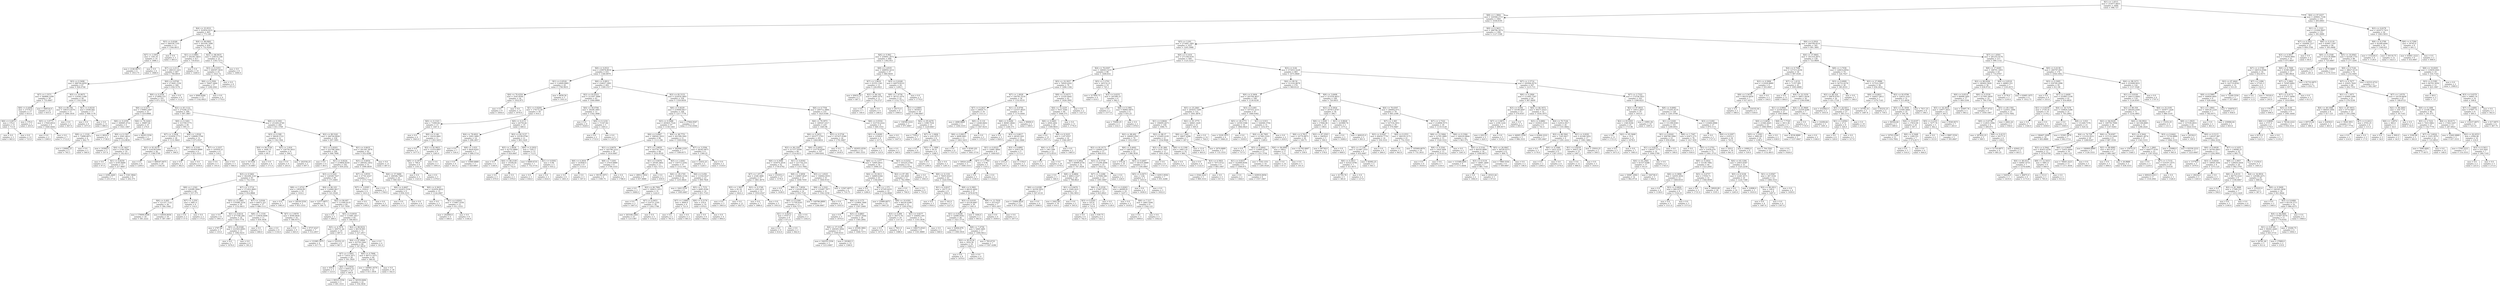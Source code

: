 digraph Tree {
node [shape=box] ;
0 [label="X[1] <= 1.0515\nmse = 333077.6655\nsamples = 2000\nvalue = 996.727"] ;
1 [label="X[8] <= 1.3804\nmse = 320584.2715\nsamples = 1845\nvalue = 1038.8195"] ;
0 -> 1 [labeldistance=2.5, labelangle=45, headlabel="True"] ;
2 [label="X[4] <= 25.9531\nmse = 322654.0231\nsamples = 463\nvalue = 775.149"] ;
1 -> 2 ;
3 [label="X[3] <= 0.6246\nmse = 390558.7101\nsamples = 13\nvalue = 1544.4615"] ;
2 -> 3 ;
4 [label="X[7] <= 3.5952\nmse = 1361.01\nsamples = 10\nvalue = 1886.3"] ;
3 -> 4 ;
5 [label="mse = 2146.6875\nsamples = 4\nvalue = 1913.75"] ;
4 -> 5 ;
6 [label="mse = 0.0\nsamples = 6\nvalue = 1868.0"] ;
4 -> 6 ;
7 [label="mse = 0.0\nsamples = 3\nvalue = 405.0"] ;
3 -> 7 ;
8 [label="X[4] <= 98.0902\nmse = 303100.7498\nsamples = 450\nvalue = 752.9244"] ;
2 -> 8 ;
9 [label="X[1] <= 0.9881\nmse = 292361.0653\nsamples = 417\nvalue = 718.8321"] ;
8 -> 9 ;
10 [label="X[7] <= 2.2113\nmse = 286123.1431\nsamples = 407\nvalue = 700.8919"] ;
9 -> 10 ;
11 [label="X[3] <= 0.5698\nmse = 288744.6959\nsamples = 67\nvalue = 926.0746"] ;
10 -> 11 ;
12 [label="X[7] <= 1.5571\nmse = 340866.5299\nsamples = 39\nvalue = 755.6667"] ;
11 -> 12 ;
13 [label="X[0] <= 0.4046\nmse = 27576.0\nsamples = 17\nvalue = 653.0"] ;
12 -> 13 ;
14 [label="X[6] <= 0.4072\nmse = 576.0\nsamples = 15\nvalue = 713.0"] ;
13 -> 14 ;
15 [label="mse = 0.0\nsamples = 3\nvalue = 665.0"] ;
14 -> 15 ;
16 [label="mse = 0.0\nsamples = 12\nvalue = 725.0"] ;
14 -> 16 ;
17 [label="mse = 576.0\nsamples = 2\nvalue = 203.0"] ;
13 -> 17 ;
18 [label="mse = 568516.0\nsamples = 22\nvalue = 835.0"] ;
12 -> 18 ;
19 [label="X[5] <= 10.9075\nmse = 119362.5306\nsamples = 28\nvalue = 1163.4286"] ;
11 -> 19 ;
20 [label="X[2] <= 89.194\nmse = 108315.0579\nsamples = 11\nvalue = 1496.1818"] ;
19 -> 20 ;
21 [label="X[5] <= 3.0773\nmse = 17920.6914\nsamples = 9\nvalue = 1640.4444"] ;
20 -> 21 ;
22 [label="mse = 0.0\nsamples = 2\nvalue = 1390.0"] ;
21 -> 22 ;
23 [label="mse = 0.0\nsamples = 7\nvalue = 1712.0"] ;
21 -> 23 ;
24 [label="mse = 0.0\nsamples = 2\nvalue = 847.0"] ;
20 -> 24 ;
25 [label="X[1] <= 0.8218\nmse = 8506.692\nsamples = 17\nvalue = 948.1176"] ;
19 -> 25 ;
26 [label="mse = 0.0\nsamples = 6\nvalue = 1073.0"] ;
25 -> 26 ;
27 [label="mse = 0.0\nsamples = 11\nvalue = 880.0"] ;
25 -> 27 ;
28 [label="X[0] <= 0.8749\nmse = 273645.1556\nsamples = 340\nvalue = 656.5176"] ;
10 -> 28 ;
29 [label="X[0] <= 0.2556\nmse = 272804.533\nsamples = 331\nvalue = 671.3233"] ;
28 -> 29 ;
30 [label="X[6] <= 0.5271\nmse = 178983.2487\nsamples = 31\nvalue = 419.0968"] ;
29 -> 30 ;
31 [label="X[6] <= 0.2359\nmse = 309065.4722\nsamples = 6\nvalue = 1021.1667"] ;
30 -> 31 ;
32 [label="X[8] <= 1.1318\nmse = 75898.6875\nsamples = 4\nvalue = 662.75"] ;
31 -> 32 ;
33 [label="mse = 130682.25\nsamples = 2\nvalue = 765.5"] ;
32 -> 33 ;
34 [label="mse = 0.0\nsamples = 2\nvalue = 560.0"] ;
32 -> 34 ;
35 [label="mse = 4624.0\nsamples = 2\nvalue = 1738.0"] ;
31 -> 35 ;
36 [label="X[4] <= 76.3244\nmse = 39887.04\nsamples = 25\nvalue = 274.6"] ;
30 -> 36 ;
37 [label="X[0] <= 0.1507\nmse = 9561.4814\nsamples = 22\nvalue = 214.8636"] ;
36 -> 37 ;
38 [label="mse = 10368.0\nsamples = 3\nvalue = 357.0"] ;
37 -> 38 ;
39 [label="X[4] <= 41.9427\nmse = 5740.5596\nsamples = 19\nvalue = 192.4211"] ;
37 -> 39 ;
40 [label="mse = 0.0\nsamples = 4\nvalue = 97.0"] ;
39 -> 40 ;
41 [label="X[1] <= 0.8259\nmse = 4195.8489\nsamples = 15\nvalue = 217.8667"] ;
39 -> 41 ;
42 [label="mse = 2298.2449\nsamples = 7\nvalue = 235.5714"] ;
41 -> 42 ;
43 [label="mse = 5341.9844\nsamples = 8\nvalue = 202.375"] ;
41 -> 43 ;
44 [label="mse = 44203.5556\nsamples = 3\nvalue = 712.6667"] ;
36 -> 44 ;
45 [label="X[2] <= 83.1122\nmse = 275246.2172\nsamples = 300\nvalue = 697.3867"] ;
29 -> 45 ;
46 [label="X[0] <= 0.3261\nmse = 315700.5775\nsamples = 40\nvalue = 995.15"] ;
45 -> 46 ;
47 [label="X[7] <= 3.5436\nmse = 333458.1773\nsamples = 28\nvalue = 1131.9643"] ;
46 -> 47 ;
48 [label="X[2] <= 81.6279\nmse = 314238.9364\nsamples = 26\nvalue = 1188.5769"] ;
47 -> 48 ;
49 [label="mse = 0.0\nsamples = 6\nvalue = 1209.0"] ;
48 -> 49 ;
50 [label="mse = 408347.9475\nsamples = 20\nvalue = 1182.45"] ;
48 -> 50 ;
51 [label="mse = 0.0\nsamples = 2\nvalue = 396.0"] ;
47 -> 51 ;
52 [label="X[8] <= 1.0528\nmse = 128680.5764\nsamples = 12\nvalue = 675.9167"] ;
46 -> 52 ;
53 [label="X[0] <= 0.5181\nmse = 101850.8889\nsamples = 6\nvalue = 833.3333"] ;
52 -> 53 ;
54 [label="mse = 0.0\nsamples = 2\nvalue = 382.0"] ;
53 -> 54 ;
55 [label="mse = 0.0\nsamples = 4\nvalue = 1059.0"] ;
53 -> 55 ;
56 [label="X[7] <= 3.3327\nmse = 105950.25\nsamples = 6\nvalue = 518.5"] ;
52 -> 56 ;
57 [label="mse = 0.0\nsamples = 3\nvalue = 193.0"] ;
56 -> 57 ;
58 [label="mse = 0.0\nsamples = 3\nvalue = 844.0"] ;
56 -> 58 ;
59 [label="X[0] <= 0.3361\nmse = 253283.4749\nsamples = 260\nvalue = 651.5769"] ;
45 -> 59 ;
60 [label="X[3] <= 0.599\nmse = 58028.5723\nsamples = 22\nvalue = 158.1364"] ;
59 -> 60 ;
61 [label="X[4] <= 94.3756\nmse = 3448.75\nsamples = 16\nvalue = 69.5"] ;
60 -> 61 ;
62 [label="mse = 19.5556\nsamples = 12\nvalue = 35.6667"] ;
61 -> 62 ;
63 [label="mse = 0.0\nsamples = 4\nvalue = 171.0"] ;
61 -> 63 ;
64 [label="X[5] <= 3.816\nmse = 126756.5833\nsamples = 6\nvalue = 394.5"] ;
60 -> 64 ;
65 [label="mse = 0.0\nsamples = 4\nvalue = 243.0"] ;
64 -> 65 ;
66 [label="mse = 242556.25\nsamples = 2\nvalue = 697.5"] ;
64 -> 66 ;
67 [label="X[2] <= 89.5241\nmse = 246744.8928\nsamples = 238\nvalue = 697.1891"] ;
59 -> 67 ;
68 [label="X[1] <= 0.8203\nmse = 222788.5692\nsamples = 196\nvalue = 646.7806"] ;
67 -> 68 ;
69 [label="mse = 0.0\nsamples = 4\nvalue = 48.0"] ;
68 -> 69 ;
70 [label="X[1] <= 0.8224\nmse = 219804.8359\nsamples = 192\nvalue = 659.2552"] ;
68 -> 70 ;
71 [label="X[3] <= 0.5462\nmse = 302208.3143\nsamples = 93\nvalue = 752.5161"] ;
70 -> 71 ;
72 [label="X[8] <= 1.2341\nmse = 129280.5844\nsamples = 40\nvalue = 537.375"] ;
71 -> 72 ;
73 [label="X[6] <= 0.493\nmse = 121337.7122\nsamples = 36\nvalue = 584.1944"] ;
72 -> 73 ;
74 [label="mse = 179000.9506\nsamples = 18\nvalue = 581.2222"] ;
73 -> 74 ;
75 [label="mse = 63656.8056\nsamples = 18\nvalue = 587.1667"] ;
73 -> 75 ;
76 [label="X[7] <= 3.259\nmse = 3481.0\nsamples = 4\nvalue = 116.0"] ;
72 -> 76 ;
77 [label="mse = 0.0\nsamples = 2\nvalue = 57.0"] ;
76 -> 77 ;
78 [label="mse = 0.0\nsamples = 2\nvalue = 175.0"] ;
76 -> 78 ;
79 [label="X[7] <= 2.5714\nmse = 371422.9683\nsamples = 53\nvalue = 914.8868"] ;
71 -> 79 ;
80 [label="X[5] <= 15.2465\nmse = 579386.3254\nsamples = 26\nvalue = 1152.4615"] ;
79 -> 80 ;
81 [label="mse = 0.0\nsamples = 8\nvalue = 1901.0"] ;
80 -> 81 ;
82 [label="X[1] <= 0.8214\nmse = 477186.284\nsamples = 18\nvalue = 819.7778"] ;
80 -> 82 ;
83 [label="mse = 2787.84\nsamples = 5\nvalue = 135.6"] ;
82 -> 83 ;
84 [label="X[5] <= 30.9348\nmse = 410363.6095\nsamples = 13\nvalue = 1082.9231"] ;
82 -> 84 ;
85 [label="mse = 0.0\nsamples = 7\nvalue = 1676.0"] ;
84 -> 85 ;
86 [label="mse = 0.0\nsamples = 6\nvalue = 391.0"] ;
84 -> 86 ;
87 [label="X[7] <= 3.0164\nmse = 64472.321\nsamples = 27\nvalue = 686.1111"] ;
79 -> 87 ;
88 [label="X[8] <= 1.1318\nmse = 110634.0496\nsamples = 11\nvalue = 830.3636"] ;
87 -> 88 ;
89 [label="mse = 0.0\nsamples = 5\nvalue = 466.0"] ;
88 -> 89 ;
90 [label="mse = 0.0\nsamples = 6\nvalue = 1134.0"] ;
88 -> 90 ;
91 [label="X[7] <= 3.9079\nmse = 8594.6836\nsamples = 16\nvalue = 586.9375"] ;
87 -> 91 ;
92 [label="mse = 0.0\nsamples = 9\nvalue = 645.0"] ;
91 -> 92 ;
93 [label="mse = 9737.6327\nsamples = 7\nvalue = 512.2857"] ;
91 -> 93 ;
94 [label="X[3] <= 0.5241\nmse = 126549.7437\nsamples = 99\nvalue = 571.6465"] ;
70 -> 94 ;
95 [label="X[8] <= 1.0722\nmse = 19938.69\nsamples = 10\nvalue = 1014.1"] ;
94 -> 95 ;
96 [label="mse = 0.0\nsamples = 7\nvalue = 1083.0"] ;
95 -> 96 ;
97 [label="mse = 29539.5556\nsamples = 3\nvalue = 853.3333"] ;
95 -> 97 ;
98 [label="X[4] <= 80.103\nmse = 114060.9617\nsamples = 89\nvalue = 521.9326"] ;
94 -> 98 ;
99 [label="mse = 12577.6875\nsamples = 4\nvalue = 186.75"] ;
98 -> 99 ;
100 [label="X[2] <= 84.607\nmse = 113300.9135\nsamples = 85\nvalue = 537.7059"] ;
98 -> 100 ;
101 [label="mse = 0.0\nsamples = 3\nvalue = 288.0"] ;
100 -> 101 ;
102 [label="X[5] <= 9.0018\nmse = 115081.4017\nsamples = 82\nvalue = 546.8415"] ;
100 -> 102 ;
103 [label="X[5] <= 4.7876\nmse = 300751.44\nsamples = 10\nvalue = 687.6"] ;
102 -> 103 ;
104 [label="mse = 131985.1875\nsamples = 4\nvalue = 417.75"] ;
103 -> 104 ;
105 [label="mse = 332352.25\nsamples = 6\nvalue = 867.5"] ;
103 -> 105 ;
106 [label="X[2] <= 88.9232\nmse = 86159.901\nsamples = 72\nvalue = 527.2917"] ;
102 -> 106 ;
107 [label="X[4] <= 87.6994\nmse = 83759.1944\nsamples = 68\nvalue = 547.6618"] ;
106 -> 107 ;
108 [label="X[7] <= 3.5403\nmse = 71614.1671\nsamples = 28\nvalue = 501.3929"] ;
107 -> 108 ;
109 [label="mse = 450.0\nsamples = 3\nvalue = 123.0"] ;
108 -> 109 ;
110 [label="X[0] <= 0.6926\nmse = 60910.32\nsamples = 25\nvalue = 546.8"] ;
108 -> 110 ;
111 [label="mse = 89323.5556\nsamples = 3\nvalue = 491.3333"] ;
110 -> 111 ;
112 [label="mse = 56559.0496\nsamples = 22\nvalue = 554.3636"] ;
110 -> 112 ;
113 [label="X[0] <= 0.7668\nmse = 89713.1475\nsamples = 40\nvalue = 580.05"] ;
107 -> 113 ;
114 [label="mse = 160961.0579\nsamples = 22\nvalue = 611.1818"] ;
113 -> 114 ;
115 [label="mse = 0.0\nsamples = 18\nvalue = 542.0"] ;
113 -> 115 ;
116 [label="mse = 0.0\nsamples = 4\nvalue = 181.0"] ;
106 -> 116 ;
117 [label="X[1] <= 0.8435\nmse = 291345.3878\nsamples = 42\nvalue = 932.4286"] ;
67 -> 117 ;
118 [label="X[3] <= 0.6054\nmse = 299342.1852\nsamples = 31\nvalue = 1090.4839"] ;
117 -> 118 ;
119 [label="X[7] <= 3.8555\nmse = 27741.6327\nsamples = 7\nvalue = 1573.7143"] ;
118 -> 119 ;
120 [label="X[7] <= 3.0395\nmse = 1024.0\nsamples = 4\nvalue = 1431.0"] ;
119 -> 120 ;
121 [label="mse = 0.0\nsamples = 2\nvalue = 1399.0"] ;
120 -> 121 ;
122 [label="mse = 0.0\nsamples = 2\nvalue = 1463.0"] ;
120 -> 122 ;
123 [label="mse = 0.0\nsamples = 3\nvalue = 1764.0"] ;
119 -> 123 ;
124 [label="X[4] <= 57.9486\nmse = 290586.7483\nsamples = 24\nvalue = 949.5417"] ;
118 -> 124 ;
125 [label="X[6] <= 0.4607\nmse = 102453.5556\nsamples = 9\nvalue = 658.3333"] ;
124 -> 125 ;
126 [label="mse = 0.0\nsamples = 3\nvalue = 1111.0"] ;
125 -> 126 ;
127 [label="mse = 0.0\nsamples = 6\nvalue = 432.0"] ;
125 -> 127 ;
128 [label="X[0] <= 0.3623\nmse = 322056.4622\nsamples = 15\nvalue = 1124.2667"] ;
124 -> 128 ;
129 [label="mse = 0.0\nsamples = 3\nvalue = 1976.0"] ;
128 -> 129 ;
130 [label="X[1] <= 0.8203\nmse = 175867.5556\nsamples = 12\nvalue = 911.3333"] ;
128 -> 130 ;
131 [label="mse = 202800.0\nsamples = 4\nvalue = 446.0"] ;
130 -> 131 ;
132 [label="mse = 0.0\nsamples = 8\nvalue = 1144.0"] ;
130 -> 132 ;
133 [label="mse = 0.0\nsamples = 11\nvalue = 487.0"] ;
117 -> 133 ;
134 [label="mse = 0.0\nsamples = 9\nvalue = 112.0"] ;
28 -> 134 ;
135 [label="mse = 0.0\nsamples = 10\nvalue = 1449.0"] ;
9 -> 135 ;
136 [label="X[2] <= 86.9435\nmse = 238533.168\nsamples = 33\nvalue = 1183.7273"] ;
8 -> 136 ;
137 [label="X[3] <= 0.5353\nmse = 206597.5616\nsamples = 25\nvalue = 1021.72"] ;
136 -> 137 ;
138 [label="X[6] <= 0.3504\nmse = 78407.2664\nsamples = 17\nvalue = 1290.2941"] ;
137 -> 138 ;
139 [label="mse = 9940.8284\nsamples = 13\nvalue = 1142.6923"] ;
138 -> 139 ;
140 [label="mse = 0.0\nsamples = 4\nvalue = 1770.0"] ;
138 -> 140 ;
141 [label="mse = 0.0\nsamples = 8\nvalue = 451.0"] ;
137 -> 141 ;
142 [label="mse = 0.0\nsamples = 8\nvalue = 1690.0"] ;
136 -> 142 ;
143 [label="X[0] <= 0.3623\nmse = 288796.3074\nsamples = 1382\nvalue = 1127.1548"] ;
1 -> 143 ;
144 [label="X[5] <= 3.201\nmse = 273491.1891\nsamples = 1037\nvalue = 1205.5988"] ;
143 -> 144 ;
145 [label="X[6] <= 0.962\nmse = 259041.2072\nsamples = 468\nvalue = 1302.953"] ;
144 -> 145 ;
146 [label="X[6] <= 0.0521\nmse = 239978.8016\nsamples = 431\nvalue = 1340.8979"] ;
145 -> 146 ;
147 [label="X[1] <= 0.8526\nmse = 114849.6885\nsamples = 29\nvalue = 1780.9655"] ;
146 -> 147 ;
148 [label="X[4] <= 70.4354\nmse = 3545.8594\nsamples = 24\nvalue = 1932.875"] ;
147 -> 148 ;
149 [label="mse = 0.0\nsamples = 9\nvalue = 1856.0"] ;
148 -> 149 ;
150 [label="mse = 0.0\nsamples = 15\nvalue = 1979.0"] ;
148 -> 150 ;
151 [label="mse = 6658.56\nsamples = 5\nvalue = 1051.8"] ;
147 -> 151 ;
152 [label="X[6] <= 0.0812\nmse = 234027.2481\nsamples = 402\nvalue = 1309.1517"] ;
146 -> 152 ;
153 [label="X[2] <= 93.6323\nmse = 213307.3686\nsamples = 63\nvalue = 1040.8889"] ;
152 -> 153 ;
154 [label="X[1] <= 0.8264\nmse = 176172.49\nsamples = 50\nvalue = 910.5"] ;
153 -> 154 ;
155 [label="X[0] <= 0.1323\nmse = 71000.64\nsamples = 15\nvalue = 1447.4"] ;
154 -> 155 ;
156 [label="mse = 0.0\nsamples = 4\nvalue = 1843.0"] ;
155 -> 156 ;
157 [label="X[0] <= 0.146\nmse = 19216.0661\nsamples = 11\nvalue = 1303.5455"] ;
155 -> 157 ;
158 [label="mse = 0.0\nsamples = 2\nvalue = 1477.0"] ;
157 -> 158 ;
159 [label="X[2] <= 82.9823\nmse = 15314.6667\nsamples = 9\nvalue = 1265.0"] ;
157 -> 159 ;
160 [label="X[0] <= 0.1874\nmse = 784.0\nsamples = 6\nvalue = 1351.0"] ;
159 -> 160 ;
161 [label="mse = 0.0\nsamples = 3\nvalue = 1323.0"] ;
160 -> 161 ;
162 [label="mse = 0.0\nsamples = 3\nvalue = 1379.0"] ;
160 -> 162 ;
163 [label="mse = 0.0\nsamples = 3\nvalue = 1093.0"] ;
159 -> 163 ;
164 [label="X[0] <= 0.2111\nmse = 44759.44\nsamples = 35\nvalue = 680.4"] ;
154 -> 164 ;
165 [label="X[4] <= 78.6021\nmse = 5093.3469\nsamples = 14\nvalue = 496.2857"] ;
164 -> 165 ;
166 [label="mse = 0.0\nsamples = 7\nvalue = 526.0"] ;
165 -> 166 ;
167 [label="X[8] <= 3.033\nmse = 8420.8163\nsamples = 7\nvalue = 466.5714"] ;
165 -> 167 ;
168 [label="mse = 0.0\nsamples = 4\nvalue = 501.0"] ;
167 -> 168 ;
169 [label="mse = 15960.8889\nsamples = 3\nvalue = 420.6667"] ;
167 -> 169 ;
170 [label="X[2] <= 82.5137\nmse = 33538.9796\nsamples = 21\nvalue = 803.1429"] ;
164 -> 170 ;
171 [label="X[5] <= 1.6639\nmse = 42752.8889\nsamples = 9\nvalue = 924.6667"] ;
170 -> 171 ;
172 [label="mse = 0.0\nsamples = 4\nvalue = 1140.0"] ;
171 -> 172 ;
173 [label="X[4] <= 68.2149\nmse = 10184.64\nsamples = 5\nvalue = 752.4"] ;
171 -> 173 ;
174 [label="mse = 0.0\nsamples = 3\nvalue = 670.0"] ;
173 -> 174 ;
175 [label="mse = 0.0\nsamples = 2\nvalue = 876.0"] ;
173 -> 175 ;
176 [label="X[0] <= 0.2932\nmse = 7245.5\nsamples = 12\nvalue = 712.0"] ;
170 -> 176 ;
177 [label="mse = 8469.6735\nsamples = 7\nvalue = 752.5714"] ;
176 -> 177 ;
178 [label="X[1] <= 0.8302\nmse = 0.96\nsamples = 5\nvalue = 655.2"] ;
176 -> 178 ;
179 [label="mse = 0.0\nsamples = 3\nvalue = 656.0"] ;
178 -> 179 ;
180 [label="mse = 0.0\nsamples = 2\nvalue = 654.0"] ;
178 -> 180 ;
181 [label="X[4] <= 56.0766\nmse = 39246.3905\nsamples = 13\nvalue = 1542.3846"] ;
153 -> 181 ;
182 [label="mse = 0.0\nsamples = 8\nvalue = 1628.0"] ;
181 -> 182 ;
183 [label="X[0] <= 0.1234\nmse = 71547.84\nsamples = 5\nvalue = 1405.4"] ;
181 -> 183 ;
184 [label="mse = 0.0\nsamples = 2\nvalue = 1733.0"] ;
183 -> 184 ;
185 [label="mse = 0.0\nsamples = 3\nvalue = 1187.0"] ;
183 -> 185 ;
186 [label="X[2] <= 82.5153\nmse = 222018.3893\nsamples = 339\nvalue = 1359.0059"] ;
152 -> 186 ;
187 [label="X[6] <= 0.8229\nmse = 219069.0617\nsamples = 108\nvalue = 1217.7778"] ;
186 -> 187 ;
188 [label="X[3] <= 0.5988\nmse = 205825.7524\nsamples = 97\nvalue = 1158.1443"] ;
187 -> 188 ;
189 [label="X[6] <= 0.4067\nmse = 188542.5933\nsamples = 86\nvalue = 1113.186"] ;
188 -> 189 ;
190 [label="X[1] <= 0.8476\nmse = 165796.2222\nsamples = 18\nvalue = 1416.6667"] ;
189 -> 190 ;
191 [label="X[6] <= 0.2834\nmse = 143648.0\nsamples = 9\nvalue = 1133.0"] ;
190 -> 191 ;
192 [label="mse = 0.0\nsamples = 6\nvalue = 1401.0"] ;
191 -> 192 ;
193 [label="mse = 0.0\nsamples = 3\nvalue = 597.0"] ;
191 -> 193 ;
194 [label="X[8] <= 7.5293\nmse = 27010.8889\nsamples = 9\nvalue = 1700.3333"] ;
190 -> 194 ;
195 [label="mse = 39159.1875\nsamples = 4\nvalue = 1590.75"] ;
194 -> 195 ;
196 [label="mse = 0.0\nsamples = 5\nvalue = 1788.0"] ;
194 -> 196 ;
197 [label="X[7] <= 2.8859\nmse = 163730.7431\nsamples = 68\nvalue = 1032.8529"] ;
189 -> 197 ;
198 [label="X[1] <= 0.8476\nmse = 29540.3802\nsamples = 11\nvalue = 621.7273"] ;
197 -> 198 ;
199 [label="mse = 28912.7654\nsamples = 9\nvalue = 657.8889"] ;
198 -> 199 ;
200 [label="mse = 0.0\nsamples = 2\nvalue = 459.0"] ;
198 -> 200 ;
201 [label="X[5] <= 1.4261\nmse = 150713.5592\nsamples = 57\nvalue = 1112.193"] ;
197 -> 201 ;
202 [label="X[4] <= 29.1745\nmse = 193682.5156\nsamples = 34\nvalue = 1255.8824"] ;
201 -> 202 ;
203 [label="mse = 0.0\nsamples = 3\nvalue = 1606.0"] ;
202 -> 203 ;
204 [label="X[2] <= 80.7982\nmse = 199415.1613\nsamples = 31\nvalue = 1222.0"] ;
202 -> 204 ;
205 [label="mse = 0.0\nsamples = 3\nvalue = 1407.0"] ;
204 -> 205 ;
206 [label="X[7] <= 4.0453\nmse = 216721.2181\nsamples = 28\nvalue = 1202.1786"] ;
204 -> 206 ;
207 [label="mse = 263168.1664\nsamples = 23\nvalue = 1213.087"] ;
206 -> 207 ;
208 [label="mse = 0.0\nsamples = 5\nvalue = 1152.0"] ;
206 -> 208 ;
209 [label="X[6] <= 0.456\nmse = 11554.9527\nsamples = 23\nvalue = 899.7826"] ;
201 -> 209 ;
210 [label="mse = 1643.5556\nsamples = 9\nvalue = 1005.6667"] ;
209 -> 210 ;
211 [label="X[5] <= 1.7151\nmse = 6085.9184\nsamples = 14\nvalue = 831.7143"] ;
209 -> 211 ;
212 [label="X[7] <= 3.9083\nmse = 3600.0\nsamples = 4\nvalue = 721.0"] ;
211 -> 212 ;
213 [label="mse = 0.0\nsamples = 2\nvalue = 781.0"] ;
212 -> 213 ;
214 [label="mse = 0.0\nsamples = 2\nvalue = 661.0"] ;
212 -> 214 ;
215 [label="X[0] <= 0.2176\nmse = 216.0\nsamples = 10\nvalue = 876.0"] ;
211 -> 215 ;
216 [label="mse = 0.0\nsamples = 6\nvalue = 864.0"] ;
215 -> 216 ;
217 [label="mse = 0.0\nsamples = 4\nvalue = 894.0"] ;
215 -> 217 ;
218 [label="X[4] <= 48.7751\nmse = 201599.5041\nsamples = 11\nvalue = 1509.6364"] ;
188 -> 218 ;
219 [label="mse = 282906.1224\nsamples = 7\nvalue = 1589.8571"] ;
218 -> 219 ;
220 [label="X[7] <= 3.2594\nmse = 28342.6875\nsamples = 4\nvalue = 1369.25"] ;
218 -> 220 ;
221 [label="mse = 12432.25\nsamples = 2\nvalue = 1220.5"] ;
220 -> 221 ;
222 [label="mse = 0.0\nsamples = 2\nvalue = 1518.0"] ;
220 -> 222 ;
223 [label="mse = 27964.9587\nsamples = 11\nvalue = 1743.6364"] ;
187 -> 223 ;
224 [label="X[6] <= 0.7704\nmse = 209712.3884\nsamples = 231\nvalue = 1425.0346"] ;
186 -> 224 ;
225 [label="X[4] <= 79.3972\nmse = 189547.5317\nsamples = 225\nvalue = 1445.96"] ;
224 -> 225 ;
226 [label="X[6] <= 0.3453\nmse = 183377.5703\nsamples = 201\nvalue = 1404.6816"] ;
225 -> 226 ;
227 [label="X[2] <= 90.1261\nmse = 217377.8506\nsamples = 94\nvalue = 1514.0213"] ;
226 -> 227 ;
228 [label="X[6] <= 0.3096\nmse = 103074.2018\nsamples = 42\nvalue = 1759.4762"] ;
227 -> 228 ;
229 [label="X[7] <= 1.8711\nmse = 2548.3896\nsamples = 27\nvalue = 1861.4074"] ;
228 -> 229 ;
230 [label="X[5] <= 1.5637\nmse = 92.16\nsamples = 15\nvalue = 1822.2"] ;
229 -> 230 ;
231 [label="mse = 0.0\nsamples = 3\nvalue = 1803.0"] ;
230 -> 231 ;
232 [label="mse = 0.0\nsamples = 12\nvalue = 1827.0"] ;
230 -> 232 ;
233 [label="X[3] <= 0.5749\nmse = 1295.2431\nsamples = 12\nvalue = 1910.4167"] ;
229 -> 233 ;
234 [label="mse = 0.0\nsamples = 7\nvalue = 1880.0"] ;
233 -> 234 ;
235 [label="mse = 0.0\nsamples = 5\nvalue = 1953.0"] ;
233 -> 235 ;
236 [label="mse = 231655.2\nsamples = 15\nvalue = 1576.0"] ;
228 -> 236 ;
237 [label="X[1] <= 0.8302\nmse = 221734.216\nsamples = 52\nvalue = 1315.7692"] ;
227 -> 237 ;
238 [label="X[8] <= 3.5858\nmse = 136807.8547\nsamples = 17\nvalue = 1008.7059"] ;
237 -> 238 ;
239 [label="mse = 0.0\nsamples = 3\nvalue = 1438.0"] ;
238 -> 239 ;
240 [label="X[8] <= 7.9056\nmse = 118169.9184\nsamples = 14\nvalue = 916.7143"] ;
238 -> 240 ;
241 [label="X[0] <= 0.2266\nmse = 71758.0165\nsamples = 11\nvalue = 826.7273"] ;
240 -> 241 ;
242 [label="X[1] <= 0.8252\nmse = 9747.0\nsamples = 8\nvalue = 671.0"] ;
241 -> 242 ;
243 [label="mse = 0.0\nsamples = 6\nvalue = 614.0"] ;
242 -> 243 ;
244 [label="mse = 0.0\nsamples = 2\nvalue = 842.0"] ;
242 -> 244 ;
245 [label="mse = 0.0\nsamples = 3\nvalue = 1242.0"] ;
241 -> 245 ;
246 [label="mse = 149786.8889\nsamples = 3\nvalue = 1246.6667"] ;
240 -> 246 ;
247 [label="X[5] <= 1.6525\nmse = 194942.9355\nsamples = 35\nvalue = 1464.9143"] ;
237 -> 247 ;
248 [label="X[8] <= 3.3161\nmse = 135487.7877\nsamples = 31\nvalue = 1562.2258"] ;
247 -> 248 ;
249 [label="mse = 0.0\nsamples = 2\nvalue = 1055.0"] ;
248 -> 249 ;
250 [label="X[6] <= 0.1175\nmse = 125864.7848\nsamples = 29\nvalue = 1597.2069"] ;
248 -> 250 ;
251 [label="mse = 0.0\nsamples = 3\nvalue = 1874.0"] ;
250 -> 251 ;
252 [label="X[3] <= 0.6863\nmse = 130527.5044\nsamples = 26\nvalue = 1565.2692"] ;
250 -> 252 ;
253 [label="X[4] <= 37.5199\nmse = 200305.3956\nsamples = 15\nvalue = 1509.9333"] ;
252 -> 253 ;
254 [label="mse = 164355.5556\nsamples = 3\nvalue = 1213.6667"] ;
253 -> 254 ;
255 [label="mse = 181863.5\nsamples = 12\nvalue = 1584.0"] ;
253 -> 255 ;
256 [label="mse = 25506.3802\nsamples = 11\nvalue = 1640.7273"] ;
252 -> 256 ;
257 [label="mse = 13567.6875\nsamples = 4\nvalue = 710.75"] ;
247 -> 257 ;
258 [label="X[6] <= 0.4952\nmse = 133778.8509\nsamples = 107\nvalue = 1308.6262"] ;
226 -> 258 ;
259 [label="X[8] <= 11.1277\nmse = 72695.6931\nsamples = 54\nvalue = 1098.537"] ;
258 -> 259 ;
260 [label="X[4] <= 19.3613\nmse = 54869.6344\nsamples = 43\nvalue = 1184.6047"] ;
259 -> 260 ;
261 [label="mse = 0.0\nsamples = 10\nvalue = 1284.0"] ;
260 -> 261 ;
262 [label="X[5] <= 1.375\nmse = 67595.8255\nsamples = 33\nvalue = 1154.4848"] ;
260 -> 262 ;
263 [label="mse = 25989.6875\nsamples = 12\nvalue = 1065.25"] ;
262 -> 263 ;
264 [label="X[8] <= 10.4391\nmse = 84220.4399\nsamples = 21\nvalue = 1205.4762"] ;
262 -> 264 ;
265 [label="X[3] <= 0.499\nmse = 38373.76\nsamples = 10\nvalue = 1317.8"] ;
264 -> 265 ;
266 [label="mse = 0.0\nsamples = 6\nvalue = 1471.0"] ;
265 -> 266 ;
267 [label="mse = 7921.0\nsamples = 4\nvalue = 1088.0"] ;
265 -> 267 ;
268 [label="X[1] <= 0.8277\nmse = 104002.595\nsamples = 11\nvalue = 1103.3636"] ;
264 -> 268 ;
269 [label="mse = 108275.6543\nsamples = 9\nvalue = 1161.8889"] ;
268 -> 269 ;
270 [label="mse = 0.0\nsamples = 2\nvalue = 840.0"] ;
268 -> 270 ;
271 [label="X[2] <= 87.395\nmse = 226.2645\nsamples = 11\nvalue = 762.0909"] ;
259 -> 271 ;
272 [label="mse = 0.0\nsamples = 2\nvalue = 794.0"] ;
271 -> 272 ;
273 [label="mse = 0.0\nsamples = 9\nvalue = 755.0"] ;
271 -> 273 ;
274 [label="X[3] <= 0.5252\nmse = 105225.5764\nsamples = 53\nvalue = 1522.6792"] ;
258 -> 274 ;
275 [label="mse = 0.0\nsamples = 10\nvalue = 1943.0"] ;
274 -> 275 ;
276 [label="X[0] <= 0.1101\nmse = 79055.8323\nsamples = 43\nvalue = 1424.9302"] ;
274 -> 276 ;
277 [label="X[1] <= 0.8227\nmse = 18171.25\nsamples = 6\nvalue = 1092.5"] ;
276 -> 277 ;
278 [label="mse = 0.0\nsamples = 3\nvalue = 958.0"] ;
277 -> 278 ;
279 [label="mse = 162.0\nsamples = 3\nvalue = 1227.0"] ;
277 -> 279 ;
280 [label="X[8] <= 9.3901\nmse = 68102.4602\nsamples = 37\nvalue = 1478.8378"] ;
276 -> 280 ;
281 [label="X[3] <= 0.6193\nmse = 43128.6667\nsamples = 30\nvalue = 1391.0"] ;
280 -> 281 ;
282 [label="X[1] <= 0.8298\nmse = 32086.9592\nsamples = 28\nvalue = 1421.5714"] ;
281 -> 282 ;
283 [label="mse = 52664.876\nsamples = 11\nvalue = 1308.1818"] ;
282 -> 283 ;
284 [label="X[8] <= 7.4756\nmse = 5069.3495\nsamples = 17\nvalue = 1494.9412"] ;
282 -> 284 ;
285 [label="X[2] <= 85.0134\nmse = 1816.56\nsamples = 10\nvalue = 1444.2"] ;
284 -> 285 ;
286 [label="mse = 0.0\nsamples = 6\nvalue = 1479.0"] ;
285 -> 286 ;
287 [label="mse = 0.0\nsamples = 4\nvalue = 1392.0"] ;
285 -> 287 ;
288 [label="mse = 783.6735\nsamples = 7\nvalue = 1567.4286"] ;
284 -> 288 ;
289 [label="mse = 1444.0\nsamples = 2\nvalue = 963.0"] ;
281 -> 289 ;
290 [label="X[8] <= 12.7039\nmse = 353.6327\nsamples = 7\nvalue = 1855.2857"] ;
280 -> 290 ;
291 [label="mse = 0.0\nsamples = 4\nvalue = 1839.0"] ;
290 -> 291 ;
292 [label="mse = 0.0\nsamples = 3\nvalue = 1877.0"] ;
290 -> 292 ;
293 [label="X[3] <= 0.5726\nmse = 107437.6389\nsamples = 24\nvalue = 1791.6667"] ;
225 -> 293 ;
294 [label="mse = 0.0\nsamples = 12\nvalue = 1918.0"] ;
293 -> 294 ;
295 [label="mse = 182955.0556\nsamples = 12\nvalue = 1665.3333"] ;
293 -> 295 ;
296 [label="X[6] <= 0.9332\nmse = 333718.2222\nsamples = 6\nvalue = 640.3333"] ;
224 -> 296 ;
297 [label="X[1] <= 0.8281\nmse = 12544.0\nsamples = 4\nvalue = 237.0"] ;
296 -> 297 ;
298 [label="mse = 0.0\nsamples = 2\nvalue = 125.0"] ;
297 -> 298 ;
299 [label="mse = 0.0\nsamples = 2\nvalue = 349.0"] ;
297 -> 299 ;
300 [label="mse = 0.0\nsamples = 2\nvalue = 1447.0"] ;
296 -> 300 ;
301 [label="X[8] <= 2.6535\nmse = 268950.3214\nsamples = 37\nvalue = 860.9459"] ;
145 -> 301 ;
302 [label="X[7] <= 2.9616\nmse = 25333.1361\nsamples = 13\nvalue = 226.6923"] ;
301 -> 302 ;
303 [label="mse = 69432.25\nsamples = 2\nvalue = 487.5"] ;
302 -> 303 ;
304 [label="X[2] <= 84.182\nmse = 2699.1074\nsamples = 11\nvalue = 179.2727"] ;
302 -> 304 ;
305 [label="mse = 0.0\nsamples = 7\nvalue = 140.0"] ;
304 -> 305 ;
306 [label="mse = 0.0\nsamples = 4\nvalue = 248.0"] ;
304 -> 306 ;
307 [label="X[3] <= 0.6248\nmse = 64979.8333\nsamples = 24\nvalue = 1204.5"] ;
301 -> 307 ;
308 [label="X[8] <= 7.4756\nmse = 38722.1074\nsamples = 22\nvalue = 1152.7273"] ;
307 -> 308 ;
309 [label="mse = 20172.0\nsamples = 4\nvalue = 1000.0"] ;
308 -> 309 ;
310 [label="X[1] <= 0.8681\nmse = 36509.0\nsamples = 18\nvalue = 1186.6667"] ;
308 -> 310 ;
311 [label="mse = 136590.2222\nsamples = 3\nvalue = 971.6667"] ;
310 -> 311 ;
312 [label="X[2] <= 85.4276\nmse = 5398.7556\nsamples = 15\nvalue = 1229.6667"] ;
310 -> 312 ;
313 [label="mse = 7350.0\nsamples = 7\nvalue = 1185.0"] ;
312 -> 313 ;
314 [label="X[7] <= 1.0404\nmse = 418.1875\nsamples = 8\nvalue = 1268.75"] ;
312 -> 314 ;
315 [label="mse = 0.0\nsamples = 4\nvalue = 1249.0"] ;
314 -> 315 ;
316 [label="X[5] <= 1.1896\nmse = 56.25\nsamples = 4\nvalue = 1288.5"] ;
314 -> 316 ;
317 [label="mse = 0.0\nsamples = 2\nvalue = 1296.0"] ;
316 -> 317 ;
318 [label="mse = 0.0\nsamples = 2\nvalue = 1281.0"] ;
316 -> 318 ;
319 [label="mse = 0.0\nsamples = 2\nvalue = 1774.0"] ;
307 -> 319 ;
320 [label="X[0] <= 0.1416\nmse = 271169.0191\nsamples = 569\nvalue = 1125.5255"] ;
144 -> 320 ;
321 [label="X[4] <= 76.6307\nmse = 166043.5235\nsamples = 86\nvalue = 1408.814"] ;
320 -> 321 ;
322 [label="X[5] <= 19.3937\nmse = 76929.4202\nsamples = 76\nvalue = 1496.1184"] ;
321 -> 322 ;
323 [label="X[7] <= 1.0028\nmse = 104783.3218\nsamples = 34\nvalue = 1332.8235"] ;
322 -> 323 ;
324 [label="X[7] <= 0.2627\nmse = 24820.75\nsamples = 16\nvalue = 1511.0"] ;
323 -> 324 ;
325 [label="mse = 2688.8889\nsamples = 3\nvalue = 1264.3333"] ;
324 -> 325 ;
326 [label="X[0] <= 0.116\nmse = 12646.8402\nsamples = 13\nvalue = 1567.9231"] ;
324 -> 326 ;
327 [label="X[6] <= 0.8013\nmse = 6698.0661\nsamples = 11\nvalue = 1603.5455"] ;
326 -> 327 ;
328 [label="mse = 0.0\nsamples = 4\nvalue = 1537.0"] ;
327 -> 328 ;
329 [label="mse = 6549.102\nsamples = 7\nvalue = 1641.5714"] ;
327 -> 329 ;
330 [label="mse = 0.0\nsamples = 2\nvalue = 1372.0"] ;
326 -> 330 ;
331 [label="X[1] <= 0.9794\nmse = 122557.8025\nsamples = 18\nvalue = 1174.4444"] ;
323 -> 331 ;
332 [label="X[6] <= 0.0284\nmse = 80061.4844\nsamples = 16\nvalue = 1246.375"] ;
331 -> 332 ;
333 [label="mse = 0.0\nsamples = 3\nvalue = 826.0"] ;
332 -> 333 ;
334 [label="X[3] <= 0.6617\nmse = 48345.929\nsamples = 13\nvalue = 1343.3846"] ;
332 -> 334 ;
335 [label="X[1] <= 0.8222\nmse = 33081.4844\nsamples = 8\nvalue = 1449.625"] ;
334 -> 335 ;
336 [label="mse = 30024.2222\nsamples = 3\nvalue = 1640.3333"] ;
335 -> 336 ;
337 [label="X[7] <= 2.7783\nmse = 0.96\nsamples = 5\nvalue = 1335.2"] ;
335 -> 337 ;
338 [label="mse = 0.0\nsamples = 3\nvalue = 1336.0"] ;
337 -> 338 ;
339 [label="mse = 0.0\nsamples = 2\nvalue = 1334.0"] ;
337 -> 339 ;
340 [label="X[3] <= 0.6882\nmse = 25815.04\nsamples = 5\nvalue = 1173.4"] ;
334 -> 340 ;
341 [label="mse = 2312.0\nsamples = 3\nvalue = 1047.0"] ;
340 -> 341 ;
342 [label="mse = 1156.0\nsamples = 2\nvalue = 1363.0"] ;
340 -> 342 ;
343 [label="mse = 90000.0\nsamples = 2\nvalue = 599.0"] ;
331 -> 343 ;
344 [label="X[8] <= 15.8271\nmse = 15320.4042\nsamples = 42\nvalue = 1628.3095"] ;
322 -> 344 ;
345 [label="X[4] <= 72.2229\nmse = 7631.3344\nsamples = 40\nvalue = 1648.375"] ;
344 -> 345 ;
346 [label="X[6] <= 0.0465\nmse = 2004.2402\nsamples = 29\nvalue = 1599.9655"] ;
345 -> 346 ;
347 [label="mse = 0.0\nsamples = 15\nvalue = 1637.0"] ;
346 -> 347 ;
348 [label="X[8] <= 8.3225\nmse = 1107.6327\nsamples = 14\nvalue = 1560.2857"] ;
346 -> 348 ;
349 [label="X[6] <= 0.133\nmse = 190.1389\nsamples = 12\nvalue = 1572.8333"] ;
348 -> 349 ;
350 [label="mse = 0.0\nsamples = 2\nvalue = 1542.0"] ;
349 -> 350 ;
351 [label="mse = 0.0\nsamples = 10\nvalue = 1579.0"] ;
349 -> 351 ;
352 [label="mse = 0.0\nsamples = 2\nvalue = 1485.0"] ;
348 -> 352 ;
353 [label="mse = 0.0\nsamples = 11\nvalue = 1776.0"] ;
345 -> 353 ;
354 [label="mse = 0.0\nsamples = 2\nvalue = 1227.0"] ;
344 -> 354 ;
355 [label="X[5] <= 5.2701\nmse = 345132.21\nsamples = 10\nvalue = 745.3"] ;
321 -> 355 ;
356 [label="mse = 317850.75\nsamples = 4\nvalue = 419.5"] ;
355 -> 356 ;
357 [label="X[3] <= 0.6255\nmse = 245380.25\nsamples = 6\nvalue = 962.5"] ;
355 -> 357 ;
358 [label="mse = 0.0\nsamples = 2\nvalue = 1577.0"] ;
357 -> 358 ;
359 [label="X[6] <= 0.1981\nmse = 84862.6875\nsamples = 4\nvalue = 655.25"] ;
357 -> 359 ;
360 [label="mse = 70490.25\nsamples = 2\nvalue = 432.5"] ;
359 -> 360 ;
361 [label="mse = 0.0\nsamples = 2\nvalue = 878.0"] ;
359 -> 361 ;
362 [label="X[3] <= 0.64\nmse = 273053.5228\nsamples = 483\nvalue = 1075.0849"] ;
320 -> 362 ;
363 [label="X[4] <= 60.54\nmse = 313102.8678\nsamples = 276\nvalue = 969.6123"] ;
362 -> 363 ;
364 [label="X[0] <= 0.3404\nmse = 245764.4637\nsamples = 168\nvalue = 1130.0238"] ;
363 -> 364 ;
365 [label="X[5] <= 25.2661\nmse = 205435.7209\nsamples = 121\nvalue = 1001.4876"] ;
364 -> 365 ;
366 [label="X[1] <= 0.8644\nmse = 196695.4475\nsamples = 100\nvalue = 1084.75"] ;
365 -> 366 ;
367 [label="X[2] <= 88.492\nmse = 188405.958\nsamples = 79\nvalue = 1012.9367"] ;
366 -> 367 ;
368 [label="X[2] <= 81.0173\nmse = 128400.1391\nsamples = 57\nvalue = 868.0351"] ;
367 -> 368 ;
369 [label="X[6] <= 0.2852\nmse = 60899.4756\nsamples = 32\nvalue = 747.3438"] ;
368 -> 369 ;
370 [label="mse = 0.0\nsamples = 3\nvalue = 346.0"] ;
369 -> 370 ;
371 [label="X[8] <= 8.6804\nmse = 48812.5327\nsamples = 29\nvalue = 788.8621"] ;
369 -> 371 ;
372 [label="X[6] <= 0.4189\nmse = 34358.5952\nsamples = 17\nvalue = 927.4118"] ;
371 -> 372 ;
373 [label="mse = 33494.4024\nsamples = 13\nvalue = 875.5385"] ;
372 -> 373 ;
374 [label="mse = 0.0\nsamples = 4\nvalue = 1096.0"] ;
372 -> 374 ;
375 [label="X[1] <= 0.8476\nmse = 3569.2431\nsamples = 12\nvalue = 592.5833"] ;
371 -> 375 ;
376 [label="mse = 2442.09\nsamples = 10\nvalue = 610.1"] ;
375 -> 376 ;
377 [label="mse = 0.0\nsamples = 2\nvalue = 505.0"] ;
375 -> 377 ;
378 [label="X[3] <= 0.5726\nmse = 172290.4096\nsamples = 25\nvalue = 1022.52"] ;
368 -> 378 ;
379 [label="X[7] <= 3.2286\nmse = 127606.586\nsamples = 23\nvalue = 1091.6087"] ;
378 -> 379 ;
380 [label="X[6] <= 0.2539\nmse = 27667.5976\nsamples = 13\nvalue = 825.6923"] ;
379 -> 380 ;
381 [label="X[3] <= 0.4241\nmse = 325.8\nsamples = 10\nvalue = 735.0"] ;
380 -> 381 ;
382 [label="mse = 0.0\nsamples = 6\nvalue = 742.0"] ;
381 -> 382 ;
383 [label="mse = 630.75\nsamples = 4\nvalue = 724.5"] ;
381 -> 383 ;
384 [label="mse = 0.0\nsamples = 3\nvalue = 1128.0"] ;
380 -> 384 ;
385 [label="X[1] <= 0.8263\nmse = 46099.81\nsamples = 10\nvalue = 1437.3"] ;
379 -> 385 ;
386 [label="mse = 0.0\nsamples = 2\nvalue = 1018.0"] ;
385 -> 386 ;
387 [label="X[8] <= 7.217\nmse = 2683.3594\nsamples = 8\nvalue = 1542.125"] ;
385 -> 387 ;
388 [label="mse = 0.0\nsamples = 3\nvalue = 1609.0"] ;
387 -> 388 ;
389 [label="mse = 0.0\nsamples = 5\nvalue = 1502.0"] ;
387 -> 389 ;
390 [label="mse = 0.0\nsamples = 2\nvalue = 228.0"] ;
378 -> 390 ;
391 [label="X[6] <= 0.4002\nmse = 148530.2314\nsamples = 22\nvalue = 1388.3636"] ;
367 -> 391 ;
392 [label="mse = 576.24\nsamples = 10\nvalue = 1631.6"] ;
391 -> 392 ;
393 [label="X[3] <= 0.4407\nmse = 181435.8889\nsamples = 12\nvalue = 1185.6667"] ;
391 -> 393 ;
394 [label="X[5] <= 4.0473\nmse = 3.84\nsamples = 5\nvalue = 1653.6"] ;
393 -> 394 ;
395 [label="mse = 0.0\nsamples = 2\nvalue = 1656.0"] ;
394 -> 395 ;
396 [label="mse = 0.0\nsamples = 3\nvalue = 1652.0"] ;
394 -> 396 ;
397 [label="mse = 42913.9592\nsamples = 7\nvalue = 851.4286"] ;
393 -> 397 ;
398 [label="X[2] <= 88.37\nmse = 135495.4195\nsamples = 21\nvalue = 1354.9048"] ;
366 -> 398 ;
399 [label="X[2] <= 81.906\nmse = 5531.7025\nsamples = 11\nvalue = 1691.4545"] ;
398 -> 399 ;
400 [label="mse = 0.0\nsamples = 8\nvalue = 1737.0"] ;
399 -> 400 ;
401 [label="mse = 0.0\nsamples = 3\nvalue = 1570.0"] ;
399 -> 401 ;
402 [label="X[6] <= 0.1308\nmse = 16811.61\nsamples = 10\nvalue = 984.7"] ;
398 -> 402 ;
403 [label="mse = 0.0\nsamples = 4\nvalue = 1122.0"] ;
402 -> 403 ;
404 [label="X[3] <= 0.5855\nmse = 7073.4722\nsamples = 6\nvalue = 893.1667"] ;
402 -> 404 ;
405 [label="mse = 2544.2222\nsamples = 3\nvalue = 969.3333"] ;
404 -> 405 ;
406 [label="mse = 0.0\nsamples = 3\nvalue = 817.0"] ;
404 -> 406 ;
407 [label="X[2] <= 91.3775\nmse = 56841.1429\nsamples = 21\nvalue = 605.0"] ;
365 -> 407 ;
408 [label="X[6] <= 1.042\nmse = 18837.4286\nsamples = 7\nvalue = 287.0"] ;
407 -> 408 ;
409 [label="mse = 12.0\nsamples = 4\nvalue = 403.0"] ;
408 -> 409 ;
410 [label="mse = 2074.8889\nsamples = 3\nvalue = 132.3333"] ;
408 -> 410 ;
411 [label="mse = 0.0\nsamples = 14\nvalue = 764.0"] ;
407 -> 411 ;
412 [label="X[3] <= 0.493\nmse = 197552.3151\nsamples = 47\nvalue = 1460.9362"] ;
364 -> 412 ;
413 [label="X[5] <= 20.2773\nmse = 14350.5586\nsamples = 16\nvalue = 1864.0625"] ;
412 -> 413 ;
414 [label="mse = 5229.1875\nsamples = 4\nvalue = 1666.25"] ;
413 -> 414 ;
415 [label="mse = 0.0\nsamples = 12\nvalue = 1930.0"] ;
413 -> 415 ;
416 [label="X[1] <= 0.915\nmse = 164940.3704\nsamples = 31\nvalue = 1252.871"] ;
412 -> 416 ;
417 [label="X[4] <= 49.7905\nmse = 127483.3103\nsamples = 29\nvalue = 1309.0"] ;
416 -> 417 ;
418 [label="mse = 0.0\nsamples = 2\nvalue = 737.0"] ;
417 -> 418 ;
419 [label="X[5] <= 4.4642\nmse = 110895.4184\nsamples = 27\nvalue = 1351.3704"] ;
417 -> 419 ;
420 [label="X[1] <= 0.8257\nmse = 322008.8594\nsamples = 8\nvalue = 1508.875"] ;
419 -> 420 ;
421 [label="mse = 0.0\nsamples = 2\nvalue = 1364.0"] ;
420 -> 421 ;
422 [label="mse = 420016.8056\nsamples = 6\nvalue = 1557.1667"] ;
420 -> 422 ;
423 [label="mse = 7162.1551\nsamples = 19\nvalue = 1285.0526"] ;
419 -> 423 ;
424 [label="mse = 0.0\nsamples = 2\nvalue = 439.0"] ;
416 -> 424 ;
425 [label="X[8] <= 3.6408\nmse = 315559.4653\nsamples = 108\nvalue = 720.0833"] ;
363 -> 425 ;
426 [label="X[3] <= 0.5824\nmse = 297813.4767\nsamples = 30\nvalue = 394.7"] ;
425 -> 426 ;
427 [label="X[6] <= 1.9381\nmse = 57846.96\nsamples = 25\nvalue = 198.6"] ;
426 -> 427 ;
428 [label="X[6] <= 0.7813\nmse = 10770.8875\nsamples = 20\nvalue = 100.75"] ;
427 -> 428 ;
429 [label="X[4] <= 84.6992\nmse = 168.0\nsamples = 17\nvalue = 73.0"] ;
428 -> 429 ;
430 [label="mse = 0.0\nsamples = 14\nvalue = 67.0"] ;
429 -> 430 ;
431 [label="mse = 0.0\nsamples = 3\nvalue = 101.0"] ;
429 -> 431 ;
432 [label="mse = 41762.6667\nsamples = 3\nvalue = 258.0"] ;
428 -> 432 ;
433 [label="X[2] <= 87.2503\nmse = 54658.8\nsamples = 5\nvalue = 590.0"] ;
427 -> 433 ;
434 [label="mse = 90738.0\nsamples = 3\nvalue = 578.0"] ;
433 -> 434 ;
435 [label="mse = 0.0\nsamples = 2\nvalue = 608.0"] ;
433 -> 435 ;
436 [label="X[1] <= 0.8626\nmse = 343989.76\nsamples = 5\nvalue = 1375.2"] ;
426 -> 436 ;
437 [label="mse = 0.0\nsamples = 3\nvalue = 1698.0"] ;
436 -> 437 ;
438 [label="mse = 469225.0\nsamples = 2\nvalue = 891.0"] ;
436 -> 438 ;
439 [label="X[4] <= 76.6307\nmse = 266002.075\nsamples = 78\nvalue = 845.2308"] ;
425 -> 439 ;
440 [label="X[7] <= 3.365\nmse = 167534.3051\nsamples = 39\nvalue = 570.9487"] ;
439 -> 440 ;
441 [label="X[3] <= 0.6267\nmse = 69454.7778\nsamples = 18\nvalue = 359.3333"] ;
440 -> 441 ;
442 [label="X[5] <= 17.336\nmse = 121487.3333\nsamples = 9\nvalue = 452.6667"] ;
441 -> 442 ;
443 [label="X[6] <= 0.3813\nmse = 43522.9796\nsamples = 7\nvalue = 311.8571"] ;
442 -> 443 ;
444 [label="mse = 41795.76\nsamples = 5\nvalue = 385.8"] ;
443 -> 444 ;
445 [label="mse = 0.0\nsamples = 2\nvalue = 127.0"] ;
443 -> 445 ;
446 [label="mse = 82082.25\nsamples = 2\nvalue = 945.5"] ;
442 -> 446 ;
447 [label="mse = 0.0\nsamples = 9\nvalue = 266.0"] ;
441 -> 447 ;
448 [label="X[0] <= 0.2551\nmse = 180318.3175\nsamples = 21\nvalue = 752.3333"] ;
440 -> 448 ;
449 [label="mse = 0.0\nsamples = 2\nvalue = 943.0"] ;
448 -> 449 ;
450 [label="mse = 195069.6676\nsamples = 19\nvalue = 732.2632"] ;
448 -> 450 ;
451 [label="X[7] <= 2.7322\nmse = 214008.5575\nsamples = 39\nvalue = 1119.5128"] ;
439 -> 451 ;
452 [label="X[8] <= 12.5064\nmse = 12745.2889\nsamples = 15\nvalue = 1529.3333"] ;
451 -> 452 ;
453 [label="X[8] <= 9.2542\nmse = 1924.5444\nsamples = 13\nvalue = 1570.6154"] ;
452 -> 453 ;
454 [label="mse = 0.0\nsamples = 6\nvalue = 1618.0"] ;
453 -> 454 ;
455 [label="mse = 0.0\nsamples = 7\nvalue = 1530.0"] ;
453 -> 455 ;
456 [label="mse = 0.0\nsamples = 2\nvalue = 1261.0"] ;
452 -> 456 ;
457 [label="X[6] <= 0.3364\nmse = 169220.9844\nsamples = 24\nvalue = 863.375"] ;
451 -> 457 ;
458 [label="X[0] <= 0.2141\nmse = 80554.0898\nsamples = 16\nvalue = 1090.6875"] ;
457 -> 458 ;
459 [label="mse = 115368.4691\nsamples = 9\nvalue = 1175.4444"] ;
458 -> 459 ;
460 [label="X[3] <= 0.5118\nmse = 14681.3469\nsamples = 7\nvalue = 981.7143"] ;
458 -> 460 ;
461 [label="mse = 0.0\nsamples = 2\nvalue = 1002.0"] ;
460 -> 461 ;
462 [label="mse = 20323.44\nsamples = 5\nvalue = 973.6"] ;
460 -> 462 ;
463 [label="X[5] <= 26.0847\nmse = 36528.9375\nsamples = 8\nvalue = 408.75"] ;
457 -> 463 ;
464 [label="mse = 7968.5556\nsamples = 6\nvalue = 509.6667"] ;
463 -> 464 ;
465 [label="mse = 0.0\nsamples = 2\nvalue = 106.0"] ;
463 -> 465 ;
466 [label="X[7] <= 2.5714\nmse = 185044.9574\nsamples = 207\nvalue = 1215.715"] ;
362 -> 466 ;
467 [label="X[6] <= 0.2904\nmse = 111002.7247\nsamples = 44\nvalue = 907.8409"] ;
466 -> 467 ;
468 [label="X[3] <= 0.694\nmse = 10198.4097\nsamples = 12\nvalue = 570.9167"] ;
467 -> 468 ;
469 [label="X[7] <= 2.0672\nmse = 2100.1224\nsamples = 7\nvalue = 490.8571"] ;
468 -> 469 ;
470 [label="mse = 420.25\nsamples = 2\nvalue = 420.5"] ;
469 -> 470 ;
471 [label="mse = 0.0\nsamples = 5\nvalue = 519.0"] ;
469 -> 471 ;
472 [label="mse = 0.0\nsamples = 5\nvalue = 683.0"] ;
468 -> 472 ;
473 [label="X[4] <= 66.3472\nmse = 90271.6523\nsamples = 32\nvalue = 1034.1875"] ;
467 -> 473 ;
474 [label="X[3] <= 0.6882\nmse = 103023.3333\nsamples = 6\nvalue = 741.0"] ;
473 -> 474 ;
475 [label="mse = 44005.5556\nsamples = 3\nvalue = 986.3333"] ;
474 -> 475 ;
476 [label="mse = 41664.2222\nsamples = 3\nvalue = 495.6667"] ;
474 -> 476 ;
477 [label="X[4] <= 70.7144\nmse = 62914.5917\nsamples = 26\nvalue = 1101.8462"] ;
473 -> 477 ;
478 [label="X[2] <= 88.5941\nmse = 7245.0617\nsamples = 9\nvalue = 1291.2222"] ;
477 -> 478 ;
479 [label="mse = 0.0\nsamples = 3\nvalue = 1179.0"] ;
478 -> 479 ;
480 [label="X[0] <= 0.1946\nmse = 1422.2222\nsamples = 6\nvalue = 1347.3333"] ;
478 -> 480 ;
481 [label="mse = 0.0\nsamples = 2\nvalue = 1294.0"] ;
480 -> 481 ;
482 [label="mse = 0.0\nsamples = 4\nvalue = 1374.0"] ;
480 -> 482 ;
483 [label="X[1] <= 0.8391\nmse = 63348.5952\nsamples = 17\nvalue = 1001.5882"] ;
477 -> 483 ;
484 [label="X[1] <= 0.8259\nmse = 30415.36\nsamples = 15\nvalue = 1067.2"] ;
483 -> 484 ;
485 [label="mse = 0.0\nsamples = 12\nvalue = 980.0"] ;
484 -> 485 ;
486 [label="mse = 0.0\nsamples = 3\nvalue = 1416.0"] ;
484 -> 486 ;
487 [label="mse = 35910.25\nsamples = 2\nvalue = 509.5"] ;
483 -> 487 ;
488 [label="X[7] <= 2.7322\nmse = 172538.5021\nsamples = 163\nvalue = 1298.8221"] ;
466 -> 488 ;
489 [label="X[2] <= 87.9033\nmse = 14012.2857\nsamples = 35\nvalue = 1653.0"] ;
488 -> 489 ;
490 [label="X[2] <= 83.9303\nmse = 1346.9184\nsamples = 25\nvalue = 1715.96"] ;
489 -> 490 ;
491 [label="mse = 0.0\nsamples = 13\nvalue = 1751.0"] ;
490 -> 491 ;
492 [label="X[2] <= 85.5668\nmse = 35.0\nsamples = 12\nvalue = 1678.0"] ;
490 -> 492 ;
493 [label="mse = 0.0\nsamples = 5\nvalue = 1671.0"] ;
492 -> 493 ;
494 [label="mse = 0.0\nsamples = 7\nvalue = 1683.0"] ;
492 -> 494 ;
495 [label="mse = 10991.04\nsamples = 10\nvalue = 1495.6"] ;
489 -> 495 ;
496 [label="X[8] <= 9.6982\nmse = 172205.9135\nsamples = 128\nvalue = 1201.9766"] ;
488 -> 496 ;
497 [label="X[1] <= 0.828\nmse = 151399.6583\nsamples = 101\nvalue = 1290.6931"] ;
496 -> 497 ;
498 [label="X[1] <= 0.8242\nmse = 208766.5066\nsamples = 23\nvalue = 859.4348"] ;
497 -> 498 ;
499 [label="X[1] <= 0.8235\nmse = 138167.7175\nsamples = 19\nvalue = 1000.5789"] ;
498 -> 499 ;
500 [label="X[4] <= 61.2945\nmse = 81557.0588\nsamples = 17\nvalue = 913.0"] ;
499 -> 500 ;
501 [label="mse = 50087.2092\nsamples = 14\nvalue = 962.0714"] ;
500 -> 501 ;
502 [label="mse = 164738.0\nsamples = 3\nvalue = 684.0"] ;
500 -> 502 ;
503 [label="mse = 0.0\nsamples = 2\nvalue = 1745.0"] ;
499 -> 503 ;
504 [label="mse = 0.0\nsamples = 4\nvalue = 189.0"] ;
498 -> 504 ;
505 [label="X[8] <= 1.7267\nmse = 63471.275\nsamples = 78\nvalue = 1417.859"] ;
497 -> 505 ;
506 [label="mse = 0.0\nsamples = 3\nvalue = 830.0"] ;
505 -> 506 ;
507 [label="X[5] <= 5.2701\nmse = 51634.074\nsamples = 75\nvalue = 1441.3733"] ;
505 -> 507 ;
508 [label="X[0] <= 0.2932\nmse = 55146.7082\nsamples = 44\nvalue = 1523.2045"] ;
507 -> 508 ;
509 [label="X[6] <= 0.3898\nmse = 32059.3056\nsamples = 12\nvalue = 1408.8333"] ;
508 -> 509 ;
510 [label="mse = 0.0\nsamples = 4\nvalue = 1158.0"] ;
509 -> 510 ;
511 [label="X[3] <= 0.6824\nmse = 900.9375\nsamples = 8\nvalue = 1534.25"] ;
509 -> 511 ;
512 [label="mse = 0.0\nsamples = 5\nvalue = 1511.0"] ;
511 -> 512 ;
513 [label="mse = 0.0\nsamples = 3\nvalue = 1573.0"] ;
511 -> 513 ;
514 [label="X[3] <= 0.6757\nmse = 57059.71\nsamples = 32\nvalue = 1566.0938"] ;
508 -> 514 ;
515 [label="mse = 0.0\nsamples = 2\nvalue = 1731.0"] ;
514 -> 515 ;
516 [label="mse = 58929.89\nsamples = 30\nvalue = 1555.1"] ;
514 -> 516 ;
517 [label="X[4] <= 65.1294\nmse = 23653.6587\nsamples = 31\nvalue = 1325.2258"] ;
507 -> 517 ;
518 [label="X[5] <= 8.5238\nmse = 12261.4571\nsamples = 19\nvalue = 1224.7368"] ;
517 -> 518 ;
519 [label="mse = 0.0\nsamples = 16\nvalue = 1265.0"] ;
518 -> 519 ;
520 [label="mse = 22898.0\nsamples = 3\nvalue = 1010.0"] ;
518 -> 520 ;
521 [label="X[1] <= 0.9567\nmse = 387.5556\nsamples = 12\nvalue = 1484.3333"] ;
517 -> 521 ;
522 [label="X[2] <= 89.2912\nmse = 100.0\nsamples = 8\nvalue = 1497.0"] ;
521 -> 522 ;
523 [label="mse = 0.0\nsamples = 4\nvalue = 1487.0"] ;
522 -> 523 ;
524 [label="mse = 0.0\nsamples = 4\nvalue = 1507.0"] ;
522 -> 524 ;
525 [label="mse = 0.0\nsamples = 4\nvalue = 1459.0"] ;
521 -> 525 ;
526 [label="X[3] <= 0.692\nmse = 110460.0988\nsamples = 27\nvalue = 870.1111"] ;
496 -> 526 ;
527 [label="mse = 0.0\nsamples = 3\nvalue = 1727.0"] ;
526 -> 527 ;
528 [label="X[0] <= 0.2297\nmse = 21012.5\nsamples = 24\nvalue = 763.0"] ;
526 -> 528 ;
529 [label="mse = 320.0\nsamples = 18\nvalue = 841.0"] ;
528 -> 529 ;
530 [label="mse = 10082.0\nsamples = 6\nvalue = 529.0"] ;
528 -> 530 ;
531 [label="X[6] <= 0.2916\nmse = 260708.9514\nsamples = 345\nvalue = 891.3681"] ;
143 -> 531 ;
532 [label="X[4] <= 37.9845\nmse = 181319.2875\nsamples = 128\nvalue = 723.9609"] ;
531 -> 532 ;
533 [label="X[4] <= 9.7589\nmse = 127315.4256\nsamples = 54\nvalue = 997.0185"] ;
532 -> 533 ;
534 [label="X[3] <= 0.5896\nmse = 115028.8889\nsamples = 9\nvalue = 503.6667"] ;
533 -> 534 ;
535 [label="X[8] <= 5.5678\nmse = 89216.6939\nsamples = 7\nvalue = 617.8571"] ;
534 -> 535 ;
536 [label="mse = 0.0\nsamples = 2\nvalue = 586.0"] ;
535 -> 536 ;
537 [label="mse = 124335.04\nsamples = 5\nvalue = 630.6"] ;
535 -> 537 ;
538 [label="mse = 0.0\nsamples = 2\nvalue = 104.0"] ;
534 -> 538 ;
539 [label="X[7] <= 1.4132\nmse = 71357.681\nsamples = 45\nvalue = 1095.6889"] ;
533 -> 539 ;
540 [label="mse = 0.0\nsamples = 11\nvalue = 804.0"] ;
539 -> 540 ;
541 [label="X[4] <= 22.5259\nmse = 58011.6436\nsamples = 34\nvalue = 1190.0588"] ;
539 -> 541 ;
542 [label="X[1] <= 0.9062\nmse = 22358.6914\nsamples = 27\nvalue = 1093.8889"] ;
541 -> 542 ;
543 [label="X[0] <= 0.4656\nmse = 21946.2645\nsamples = 22\nvalue = 1066.0909"] ;
542 -> 543 ;
544 [label="X[5] <= 3.3393\nmse = 3982.09\nsamples = 20\nvalue = 1108.9"] ;
543 -> 544 ;
545 [label="mse = 704.5562\nsamples = 13\nvalue = 1152.4615"] ;
544 -> 545 ;
546 [label="mse = 0.0\nsamples = 7\nvalue = 1028.0"] ;
544 -> 546 ;
547 [label="mse = 0.0\nsamples = 2\nvalue = 638.0"] ;
543 -> 547 ;
548 [label="X[8] <= 7.7728\nmse = 5813.36\nsamples = 5\nvalue = 1216.2"] ;
542 -> 548 ;
549 [label="mse = 8536.8889\nsamples = 3\nvalue = 1237.6667"] ;
548 -> 549 ;
550 [label="mse = 0.0\nsamples = 2\nvalue = 1184.0"] ;
548 -> 550 ;
551 [label="X[4] <= 25.9669\nmse = 22259.4286\nsamples = 7\nvalue = 1561.0"] ;
541 -> 551 ;
552 [label="mse = 0.0\nsamples = 2\nvalue = 1735.0"] ;
551 -> 552 ;
553 [label="mse = 14208.64\nsamples = 5\nvalue = 1491.4"] ;
551 -> 553 ;
554 [label="X[8] <= 3.7036\nmse = 126614.6954\nsamples = 74\nvalue = 524.7027"] ;
532 -> 554 ;
555 [label="X[3] <= 0.6909\nmse = 56752.0278\nsamples = 36\nvalue = 385.8333"] ;
554 -> 555 ;
556 [label="X[2] <= 88.354\nmse = 59878.9703\nsamples = 29\nvalue = 431.1724"] ;
555 -> 556 ;
557 [label="mse = 432964.0\nsamples = 2\nvalue = 1053.0"] ;
556 -> 557 ;
558 [label="X[5] <= 24.6411\nmse = 1479.2099\nsamples = 27\nvalue = 385.1111"] ;
556 -> 558 ;
559 [label="X[1] <= 0.8562\nmse = 27.0\nsamples = 8\nvalue = 326.0"] ;
558 -> 559 ;
560 [label="mse = 0.0\nsamples = 6\nvalue = 329.0"] ;
559 -> 560 ;
561 [label="mse = 0.0\nsamples = 2\nvalue = 317.0"] ;
559 -> 561 ;
562 [label="mse = 0.0\nsamples = 19\nvalue = 410.0"] ;
558 -> 562 ;
563 [label="mse = 0.0\nsamples = 7\nvalue = 198.0"] ;
555 -> 563 ;
564 [label="X[5] <= 27.9986\nmse = 157222.5097\nsamples = 38\nvalue = 656.2632"] ;
554 -> 564 ;
565 [label="X[8] <= 8.0821\nmse = 144027.0612\nsamples = 7\nvalue = 1279.7143"] ;
564 -> 565 ;
566 [label="mse = 16796.16\nsamples = 5\nvalue = 1487.8"] ;
565 -> 566 ;
567 [label="mse = 83232.25\nsamples = 2\nvalue = 759.5"] ;
565 -> 567 ;
568 [label="X[2] <= 92.8786\nmse = 52614.3143\nsamples = 31\nvalue = 515.4839"] ;
564 -> 568 ;
569 [label="X[5] <= 31.5936\nmse = 33560.5664\nsamples = 25\nvalue = 591.56"] ;
568 -> 569 ;
570 [label="mse = 84504.64\nsamples = 5\nvalue = 689.4"] ;
569 -> 570 ;
571 [label="X[4] <= 53.6197\nmse = 17833.09\nsamples = 20\nvalue = 567.1"] ;
569 -> 571 ;
572 [label="mse = 19703.2544\nsamples = 13\nvalue = 616.7692"] ;
571 -> 572 ;
573 [label="X[0] <= 0.5448\nmse = 1269.551\nsamples = 7\nvalue = 474.8571"] ;
571 -> 573 ;
574 [label="mse = 0.0\nsamples = 3\nvalue = 516.0"] ;
573 -> 574 ;
575 [label="mse = 0.0\nsamples = 4\nvalue = 444.0"] ;
573 -> 575 ;
576 [label="mse = 7411.25\nsamples = 6\nvalue = 198.5"] ;
568 -> 576 ;
577 [label="X[7] <= 1.8561\nmse = 281255.9176\nsamples = 217\nvalue = 990.1152"] ;
531 -> 577 ;
578 [label="X[8] <= 17.6265\nmse = 188701.1855\nsamples = 43\nvalue = 714.9767"] ;
577 -> 578 ;
579 [label="X[2] <= 88.4304\nmse = 180402.5826\nsamples = 36\nvalue = 638.9722"] ;
578 -> 579 ;
580 [label="X[0] <= 0.6514\nmse = 84998.2491\nsamples = 17\nvalue = 469.5294"] ;
579 -> 580 ;
581 [label="X[5] <= 18.3019\nmse = 10977.5833\nsamples = 12\nvalue = 305.5"] ;
580 -> 581 ;
582 [label="X[5] <= 4.2331\nmse = 7477.76\nsamples = 5\nvalue = 362.2"] ;
581 -> 582 ;
583 [label="mse = 0.0\nsamples = 2\nvalue = 315.0"] ;
582 -> 583 ;
584 [label="mse = 9987.5556\nsamples = 3\nvalue = 393.6667"] ;
582 -> 584 ;
585 [label="mse = 9540.8571\nsamples = 7\nvalue = 265.0"] ;
581 -> 585 ;
586 [label="mse = 43097.76\nsamples = 5\nvalue = 863.2"] ;
580 -> 586 ;
587 [label="X[0] <= 0.5539\nmse = 217091.0859\nsamples = 19\nvalue = 790.5789"] ;
579 -> 587 ;
588 [label="mse = 322617.4722\nsamples = 6\nvalue = 1050.1667"] ;
587 -> 588 ;
589 [label="X[5] <= 49.1582\nmse = 122931.1006\nsamples = 13\nvalue = 670.7692"] ;
587 -> 589 ;
590 [label="X[0] <= 0.6738\nmse = 112833.1094\nsamples = 8\nvalue = 490.875"] ;
589 -> 590 ;
591 [label="mse = 287832.25\nsamples = 2\nvalue = 589.5"] ;
590 -> 591 ;
592 [label="X[6] <= 0.4133\nmse = 50177.0\nsamples = 6\nvalue = 458.0"] ;
590 -> 592 ;
593 [label="mse = 51716.6875\nsamples = 4\nvalue = 485.25"] ;
592 -> 593 ;
594 [label="mse = 42642.25\nsamples = 2\nvalue = 403.5"] ;
592 -> 594 ;
595 [label="mse = 4462.24\nsamples = 5\nvalue = 958.6"] ;
589 -> 595 ;
596 [label="X[0] <= 0.8518\nmse = 48883.551\nsamples = 7\nvalue = 1105.8571"] ;
578 -> 596 ;
597 [label="mse = 2178.0\nsamples = 3\nvalue = 1230.0"] ;
596 -> 597 ;
598 [label="mse = 63685.1875\nsamples = 4\nvalue = 1012.75"] ;
596 -> 598 ;
599 [label="X[0] <= 0.4138\nmse = 280797.695\nsamples = 174\nvalue = 1058.1092"] ;
577 -> 599 ;
600 [label="X[3] <= 0.5095\nmse = 259749.2996\nsamples = 50\nvalue = 811.98"] ;
599 -> 600 ;
601 [label="mse = 0.0\nsamples = 9\nvalue = 335.0"] ;
600 -> 601 ;
602 [label="X[7] <= 2.4409\nmse = 255863.5336\nsamples = 41\nvalue = 916.6829"] ;
600 -> 602 ;
603 [label="X[1] <= 0.8259\nmse = 2729.16\nsamples = 10\nvalue = 1578.2"] ;
602 -> 603 ;
604 [label="mse = 0.0\nsamples = 7\nvalue = 1544.0"] ;
603 -> 604 ;
605 [label="mse = 0.0\nsamples = 3\nvalue = 1658.0"] ;
603 -> 605 ;
606 [label="X[4] <= 18.7278\nmse = 150820.5286\nsamples = 31\nvalue = 703.2903"] ;
602 -> 606 ;
607 [label="mse = 0.0\nsamples = 6\nvalue = 1049.0"] ;
606 -> 607 ;
608 [label="X[8] <= 3.033\nmse = 151449.7376\nsamples = 25\nvalue = 620.32"] ;
606 -> 608 ;
609 [label="mse = 196407.2099\nsamples = 18\nvalue = 603.8889"] ;
608 -> 609 ;
610 [label="mse = 33365.3878\nsamples = 7\nvalue = 662.5714"] ;
608 -> 610 ;
611 [label="X[4] <= 98.3273\nmse = 255008.0031\nsamples = 124\nvalue = 1157.3548"] ;
599 -> 611 ;
612 [label="X[1] <= 0.8326\nmse = 246112.6492\nsamples = 118\nvalue = 1124.8305"] ;
611 -> 612 ;
613 [label="X[2] <= 89.359\nmse = 266202.0385\nsamples = 71\nvalue = 1216.3803"] ;
612 -> 613 ;
614 [label="X[2] <= 84.9229\nmse = 190750.7098\nsamples = 38\nvalue = 1147.0263"] ;
613 -> 614 ;
615 [label="X[4] <= 74.729\nmse = 115332.9251\nsamples = 29\nvalue = 1289.6207"] ;
614 -> 615 ;
616 [label="X[3] <= 0.5942\nmse = 85453.4556\nsamples = 13\nvalue = 1076.0769"] ;
615 -> 616 ;
617 [label="X[4] <= 48.4311\nmse = 64941.6735\nsamples = 7\nvalue = 1278.4286"] ;
616 -> 617 ;
618 [label="mse = 54450.0\nsamples = 3\nvalue = 1419.0"] ;
617 -> 618 ;
619 [label="mse = 46875.0\nsamples = 4\nvalue = 1173.0"] ;
617 -> 619 ;
620 [label="X[8] <= 12.5433\nmse = 5881.0\nsamples = 6\nvalue = 840.0"] ;
616 -> 620 ;
621 [label="mse = 512.0\nsamples = 3\nvalue = 765.0"] ;
620 -> 621 ;
622 [label="mse = 0.0\nsamples = 3\nvalue = 915.0"] ;
620 -> 622 ;
623 [label="X[6] <= 0.9609\nmse = 72455.4844\nsamples = 16\nvalue = 1463.125"] ;
615 -> 623 ;
624 [label="mse = 78445.3223\nsamples = 11\nvalue = 1371.3636"] ;
623 -> 624 ;
625 [label="mse = 0.0\nsamples = 5\nvalue = 1665.0"] ;
623 -> 625 ;
626 [label="X[4] <= 76.6307\nmse = 157132.2469\nsamples = 9\nvalue = 687.5556"] ;
614 -> 626 ;
627 [label="mse = 180800.8889\nsamples = 3\nvalue = 1126.3333"] ;
626 -> 627 ;
628 [label="X[2] <= 86.8982\nmse = 903.4722\nsamples = 6\nvalue = 468.1667"] ;
626 -> 628 ;
629 [label="mse = 0.0\nsamples = 3\nvalue = 498.0"] ;
628 -> 629 ;
630 [label="mse = 26.8889\nsamples = 3\nvalue = 438.3333"] ;
628 -> 630 ;
631 [label="X[4] <= 84.9922\nmse = 341168.6685\nsamples = 33\nvalue = 1296.2424"] ;
613 -> 631 ;
632 [label="X[3] <= 0.5642\nmse = 388401.4074\nsamples = 27\nvalue = 1343.3333"] ;
631 -> 632 ;
633 [label="mse = 15974.25\nsamples = 4\nvalue = 1548.5"] ;
632 -> 633 ;
634 [label="X[5] <= 1.2861\nmse = 444577.6181\nsamples = 23\nvalue = 1307.6522"] ;
632 -> 634 ;
635 [label="mse = 0.0\nsamples = 3\nvalue = 1229.0"] ;
634 -> 635 ;
636 [label="X[7] <= 3.7132\nmse = 510197.1475\nsamples = 20\nvalue = 1319.45"] ;
634 -> 636 ;
637 [label="mse = 600223.0311\nsamples = 17\nvalue = 1318.2941"] ;
636 -> 637 ;
638 [label="mse = 0.0\nsamples = 3\nvalue = 1326.0"] ;
636 -> 638 ;
639 [label="X[3] <= 0.6442\nmse = 73736.8889\nsamples = 6\nvalue = 1084.3333"] ;
631 -> 639 ;
640 [label="mse = 25088.0\nsamples = 3\nvalue = 945.0"] ;
639 -> 640 ;
641 [label="mse = 83558.2222\nsamples = 3\nvalue = 1223.6667"] ;
639 -> 641 ;
642 [label="X[4] <= 25.5185\nmse = 183977.1426\nsamples = 47\nvalue = 986.5319"] ;
612 -> 642 ;
643 [label="mse = 15252.25\nsamples = 2\nvalue = 131.5"] ;
642 -> 643 ;
644 [label="X[8] <= 1.9025\nmse = 157539.4933\nsamples = 45\nvalue = 1024.5333"] ;
642 -> 644 ;
645 [label="mse = 24336.0\nsamples = 2\nvalue = 169.0"] ;
644 -> 645 ;
646 [label="X[0] <= 0.5115\nmse = 128107.987\nsamples = 43\nvalue = 1064.3256"] ;
644 -> 646 ;
647 [label="X[6] <= 0.8028\nmse = 34704.4463\nsamples = 11\nvalue = 1292.9091"] ;
646 -> 647 ;
648 [label="mse = 13778.0\nsamples = 3\nvalue = 1079.0"] ;
647 -> 648 ;
649 [label="X[3] <= 0.6016\nmse = 18958.3594\nsamples = 8\nvalue = 1373.125"] ;
647 -> 649 ;
650 [label="mse = 28224.0\nsamples = 5\nvalue = 1345.0"] ;
649 -> 650 ;
651 [label="mse = 0.0\nsamples = 3\nvalue = 1420.0"] ;
649 -> 651 ;
652 [label="X[7] <= 4.1435\nmse = 136080.25\nsamples = 32\nvalue = 985.75"] ;
646 -> 652 ;
653 [label="X[8] <= 3.3957\nmse = 128929.5458\nsamples = 29\nvalue = 942.3793"] ;
652 -> 653 ;
654 [label="X[6] <= 0.4133\nmse = 88774.2222\nsamples = 9\nvalue = 1106.6667"] ;
653 -> 654 ;
655 [label="mse = 0.0\nsamples = 2\nvalue = 594.0"] ;
654 -> 655 ;
656 [label="X[2] <= 81.3666\nmse = 17589.551\nsamples = 7\nvalue = 1253.1429"] ;
654 -> 656 ;
657 [label="mse = 0.0\nsamples = 3\nvalue = 1100.0"] ;
656 -> 657 ;
658 [label="mse = 0.0\nsamples = 4\nvalue = 1368.0"] ;
656 -> 658 ;
659 [label="X[4] <= 34.9916\nmse = 129388.2475\nsamples = 20\nvalue = 868.45"] ;
653 -> 659 ;
660 [label="mse = 133225.0\nsamples = 2\nvalue = 387.0"] ;
659 -> 660 ;
661 [label="X[0] <= 0.5609\nmse = 100345.3858\nsamples = 18\nvalue = 921.9444"] ;
659 -> 661 ;
662 [label="mse = 0.0\nsamples = 2\nvalue = 1366.0"] ;
661 -> 662 ;
663 [label="X[3] <= 0.6484\nmse = 85159.3711\nsamples = 16\nvalue = 866.4375"] ;
661 -> 663 ;
664 [label="X[4] <= 94.9465\nmse = 97007.0579\nsamples = 11\nvalue = 774.8182"] ;
663 -> 664 ;
665 [label="X[1] <= 0.8749\nmse = 99202.2449\nsamples = 7\nvalue = 643.5714"] ;
664 -> 665 ;
666 [label="mse = 26781.44\nsamples = 5\nvalue = 813.4"] ;
665 -> 666 ;
667 [label="mse = 27889.0\nsamples = 2\nvalue = 219.0"] ;
665 -> 667 ;
668 [label="mse = 10266.75\nsamples = 4\nvalue = 1004.5"] ;
664 -> 668 ;
669 [label="mse = 0.0\nsamples = 5\nvalue = 1068.0"] ;
663 -> 669 ;
670 [label="mse = 11250.0\nsamples = 3\nvalue = 1405.0"] ;
652 -> 670 ;
671 [label="mse = 0.0\nsamples = 6\nvalue = 1797.0"] ;
611 -> 671 ;
672 [label="X[4] <= 97.0257\nmse = 209661.7106\nsamples = 155\nvalue = 495.6903"] ;
0 -> 672 [labeldistance=2.5, labelangle=-45, headlabel="False"] ;
673 [label="X[1] <= 1.1323\nmse = 133264.9607\nsamples = 131\nvalue = 391.6489"] ;
672 -> 673 ;
674 [label="X[7] <= 4.1051\nmse = 192608.7217\nsamples = 37\nvalue = 609.3784"] ;
673 -> 674 ;
675 [label="X[3] <= 0.5837\nmse = 174936.9991\nsamples = 33\nvalue = 675.9697"] ;
674 -> 675 ;
676 [label="X[7] <= 2.5785\nmse = 166514.0586\nsamples = 16\nvalue = 452.9375"] ;
675 -> 676 ;
677 [label="X[2] <= 87.4642\nmse = 162719.8542\nsamples = 12\nvalue = 553.25"] ;
676 -> 677 ;
678 [label="X[8] <= 6.5885\nmse = 169926.4691\nsamples = 9\nvalue = 628.4444"] ;
677 -> 678 ;
679 [label="X[1] <= 1.0841\nmse = 169126.1224\nsamples = 7\nvalue = 562.8571"] ;
678 -> 679 ;
680 [label="mse = 0.0\nsamples = 2\nvalue = 461.0"] ;
679 -> 680 ;
681 [label="mse = 230966.64\nsamples = 5\nvalue = 603.6"] ;
679 -> 681 ;
682 [label="mse = 104976.0\nsamples = 2\nvalue = 858.0"] ;
678 -> 682 ;
683 [label="mse = 73249.5556\nsamples = 3\nvalue = 327.6667"] ;
677 -> 683 ;
684 [label="X[7] <= 2.896\nmse = 57145.5\nsamples = 4\nvalue = 152.0"] ;
676 -> 684 ;
685 [label="mse = 0.0\nsamples = 2\nvalue = 11.0"] ;
684 -> 685 ;
686 [label="mse = 74529.0\nsamples = 2\nvalue = 293.0"] ;
684 -> 686 ;
687 [label="X[0] <= 0.7068\nmse = 91983.8685\nsamples = 17\nvalue = 885.8824"] ;
675 -> 687 ;
688 [label="X[7] <= 3.2862\nmse = 70565.8462\nsamples = 13\nvalue = 957.0"] ;
687 -> 688 ;
689 [label="X[7] <= 0.4172\nmse = 57671.9008\nsamples = 11\nvalue = 1019.9091"] ;
688 -> 689 ;
690 [label="mse = 576.0\nsamples = 2\nvalue = 698.0"] ;
689 -> 690 ;
691 [label="X[3] <= 0.69\nmse = 42214.6914\nsamples = 9\nvalue = 1091.4444"] ;
689 -> 691 ;
692 [label="X[6] <= 0.8696\nmse = 5737.0\nsamples = 6\nvalue = 1170.0"] ;
691 -> 692 ;
693 [label="mse = 6272.0\nsamples = 3\nvalue = 1221.0"] ;
692 -> 693 ;
694 [label="mse = 0.0\nsamples = 3\nvalue = 1119.0"] ;
692 -> 694 ;
695 [label="mse = 78144.2222\nsamples = 3\nvalue = 934.3333"] ;
691 -> 695 ;
696 [label="mse = 0.0\nsamples = 2\nvalue = 611.0"] ;
688 -> 696 ;
697 [label="mse = 91732.6875\nsamples = 4\nvalue = 654.75"] ;
687 -> 697 ;
698 [label="mse = 0.0\nsamples = 4\nvalue = 60.0"] ;
674 -> 698 ;
699 [label="X[6] <= 0.2118\nmse = 83901.5397\nsamples = 94\nvalue = 305.9468"] ;
673 -> 699 ;
700 [label="X[0] <= 0.2548\nmse = 212134.8889\nsamples = 6\nvalue = 725.6667"] ;
699 -> 700 ;
701 [label="mse = 24642.0\nsamples = 3\nvalue = 281.0"] ;
700 -> 701 ;
702 [label="mse = 4170.8889\nsamples = 3\nvalue = 1170.3333"] ;
700 -> 702 ;
703 [label="X[5] <= 16.6943\nmse = 62328.1755\nsamples = 88\nvalue = 277.3295"] ;
699 -> 703 ;
704 [label="X[0] <= 0.7144\nmse = 38627.0119\nsamples = 74\nvalue = 232.0405"] ;
703 -> 704 ;
705 [label="X[7] <= 0.7677\nmse = 25925.7829\nsamples = 68\nvalue = 202.7353"] ;
704 -> 705 ;
706 [label="X[1] <= 1.1873\nmse = 43949.1066\nsamples = 21\nvalue = 278.5238"] ;
705 -> 706 ;
707 [label="X[4] <= 49.1846\nmse = 68450.1094\nsamples = 8\nvalue = 417.125"] ;
706 -> 707 ;
708 [label="mse = 69725.04\nsamples = 5\nvalue = 388.4"] ;
707 -> 708 ;
709 [label="mse = 62658.0\nsamples = 3\nvalue = 465.0"] ;
707 -> 709 ;
710 [label="X[2] <= 87.9033\nmse = 9774.9467\nsamples = 13\nvalue = 193.2308"] ;
706 -> 710 ;
711 [label="mse = 5928.3951\nsamples = 9\nvalue = 227.7778"] ;
710 -> 711 ;
712 [label="X[7] <= 0.2412\nmse = 9702.25\nsamples = 4\nvalue = 115.5"] ;
710 -> 712 ;
713 [label="mse = 0.0\nsamples = 2\nvalue = 214.0"] ;
712 -> 713 ;
714 [label="mse = 0.0\nsamples = 2\nvalue = 17.0"] ;
712 -> 714 ;
715 [label="X[7] <= 1.6579\nmse = 14159.6858\nsamples = 47\nvalue = 168.8723"] ;
705 -> 715 ;
716 [label="X[2] <= 86.3693\nmse = 338.7755\nsamples = 7\nvalue = 39.7143"] ;
715 -> 716 ;
717 [label="X[6] <= 1.6974\nmse = 360.0\nsamples = 5\nvalue = 34.0"] ;
716 -> 717 ;
718 [label="mse = 0.0\nsamples = 3\nvalue = 34.0"] ;
717 -> 718 ;
719 [label="mse = 900.0\nsamples = 2\nvalue = 34.0"] ;
717 -> 719 ;
720 [label="mse = 0.0\nsamples = 2\nvalue = 54.0"] ;
716 -> 720 ;
721 [label="X[0] <= 0.1488\nmse = 13148.1494\nsamples = 40\nvalue = 191.475"] ;
715 -> 721 ;
722 [label="X[5] <= 2.7222\nmse = 7023.5062\nsamples = 27\nvalue = 154.7778"] ;
721 -> 722 ;
723 [label="mse = 3180.96\nsamples = 5\nvalue = 282.8"] ;
722 -> 723 ;
724 [label="X[7] <= 3.6024\nmse = 3325.3079\nsamples = 22\nvalue = 125.6818"] ;
722 -> 724 ;
725 [label="mse = 7096.4082\nsamples = 7\nvalue = 77.8571"] ;
724 -> 725 ;
726 [label="mse = 0.0\nsamples = 15\nvalue = 148.0"] ;
724 -> 726 ;
727 [label="X[4] <= 30.6171\nmse = 17262.5207\nsamples = 13\nvalue = 267.6923"] ;
721 -> 727 ;
728 [label="mse = 15442.8889\nsamples = 3\nvalue = 437.3333"] ;
727 -> 728 ;
729 [label="X[2] <= 82.6553\nmse = 6584.96\nsamples = 10\nvalue = 216.8"] ;
727 -> 729 ;
730 [label="mse = 5760.2222\nsamples = 3\nvalue = 114.3333"] ;
729 -> 730 ;
731 [label="X[3] <= 0.5611\nmse = 510.2041\nsamples = 7\nvalue = 260.7143"] ;
729 -> 731 ;
732 [label="mse = 0.0\nsamples = 2\nvalue = 225.0"] ;
731 -> 732 ;
733 [label="mse = 0.0\nsamples = 5\nvalue = 275.0"] ;
731 -> 733 ;
734 [label="mse = 62533.4722\nsamples = 6\nvalue = 564.1667"] ;
704 -> 734 ;
735 [label="X[8] <= 10.8293\nmse = 119459.2041\nsamples = 14\nvalue = 516.7143"] ;
703 -> 735 ;
736 [label="X[3] <= 0.5381\nmse = 80702.3056\nsamples = 12\nvalue = 425.1667"] ;
735 -> 736 ;
737 [label="mse = 49.0\nsamples = 2\nvalue = 7.0"] ;
736 -> 737 ;
738 [label="X[3] <= 0.6579\nmse = 54865.76\nsamples = 10\nvalue = 508.8"] ;
736 -> 738 ;
739 [label="X[7] <= 2.6095\nmse = 67697.75\nsamples = 8\nvalue = 495.5"] ;
738 -> 739 ;
740 [label="mse = 133237.6875\nsamples = 4\nvalue = 523.25"] ;
739 -> 740 ;
741 [label="mse = 617.6875\nsamples = 4\nvalue = 467.75"] ;
739 -> 741 ;
742 [label="mse = 0.0\nsamples = 2\nvalue = 562.0"] ;
738 -> 742 ;
743 [label="mse = 0.0\nsamples = 2\nvalue = 1066.0"] ;
735 -> 743 ;
744 [label="X[3] <= 0.6278\nmse = 245073.7431\nsamples = 24\nvalue = 1063.5833"] ;
672 -> 744 ;
745 [label="X[8] <= 8.2799\nmse = 92268.6094\nsamples = 16\nvalue = 1349.625"] ;
744 -> 745 ;
746 [label="mse = 153228.0\nsamples = 4\nvalue = 1128.0"] ;
745 -> 746 ;
747 [label="mse = 50118.75\nsamples = 12\nvalue = 1423.5"] ;
745 -> 747 ;
748 [label="X[6] <= 0.7284\nmse = 59765.0\nsamples = 8\nvalue = 491.5"] ;
744 -> 748 ;
749 [label="mse = 65841.2222\nsamples = 6\nvalue = 432.6667"] ;
748 -> 749 ;
750 [label="mse = 0.0\nsamples = 2\nvalue = 668.0"] ;
748 -> 750 ;
}
